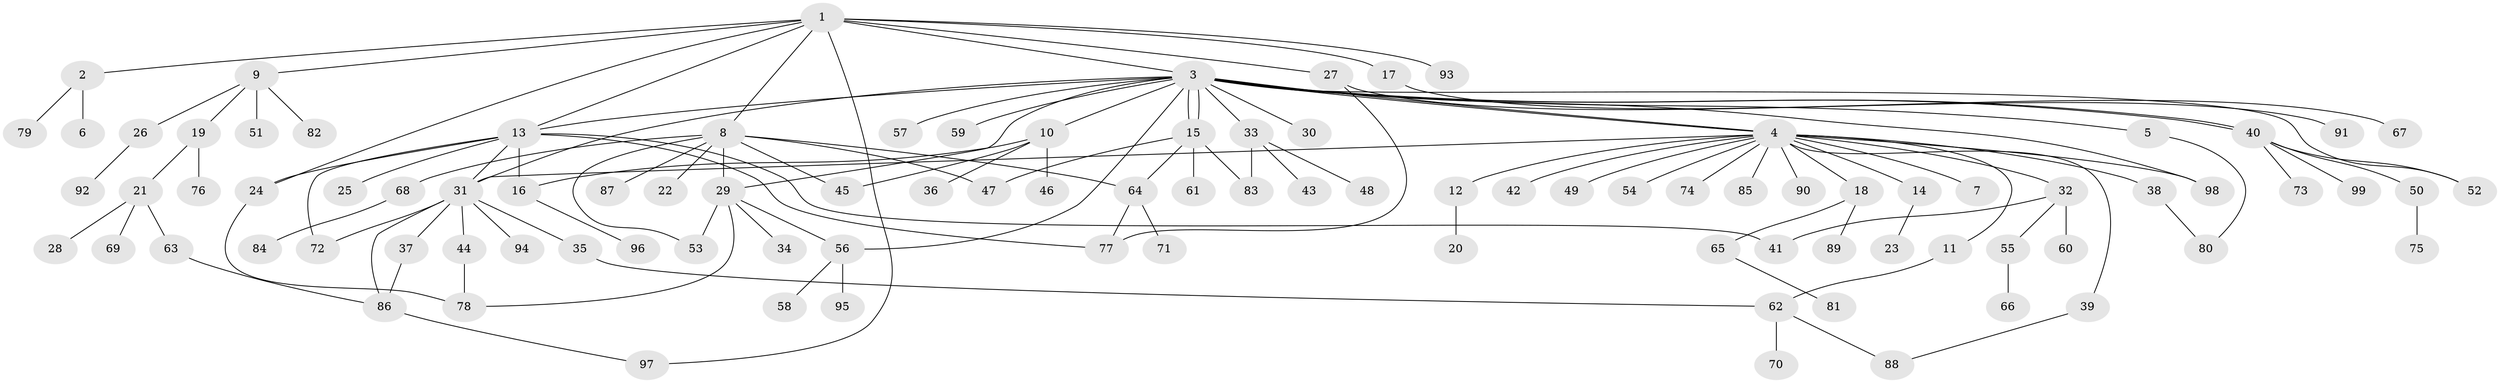 // Generated by graph-tools (version 1.1) at 2025/01/03/09/25 03:01:39]
// undirected, 99 vertices, 127 edges
graph export_dot {
graph [start="1"]
  node [color=gray90,style=filled];
  1;
  2;
  3;
  4;
  5;
  6;
  7;
  8;
  9;
  10;
  11;
  12;
  13;
  14;
  15;
  16;
  17;
  18;
  19;
  20;
  21;
  22;
  23;
  24;
  25;
  26;
  27;
  28;
  29;
  30;
  31;
  32;
  33;
  34;
  35;
  36;
  37;
  38;
  39;
  40;
  41;
  42;
  43;
  44;
  45;
  46;
  47;
  48;
  49;
  50;
  51;
  52;
  53;
  54;
  55;
  56;
  57;
  58;
  59;
  60;
  61;
  62;
  63;
  64;
  65;
  66;
  67;
  68;
  69;
  70;
  71;
  72;
  73;
  74;
  75;
  76;
  77;
  78;
  79;
  80;
  81;
  82;
  83;
  84;
  85;
  86;
  87;
  88;
  89;
  90;
  91;
  92;
  93;
  94;
  95;
  96;
  97;
  98;
  99;
  1 -- 2;
  1 -- 3;
  1 -- 8;
  1 -- 9;
  1 -- 13;
  1 -- 17;
  1 -- 24;
  1 -- 27;
  1 -- 93;
  1 -- 97;
  2 -- 6;
  2 -- 79;
  3 -- 4;
  3 -- 4;
  3 -- 5;
  3 -- 10;
  3 -- 13;
  3 -- 15;
  3 -- 15;
  3 -- 29;
  3 -- 30;
  3 -- 31;
  3 -- 33;
  3 -- 40;
  3 -- 40;
  3 -- 52;
  3 -- 56;
  3 -- 57;
  3 -- 59;
  3 -- 98;
  4 -- 7;
  4 -- 11;
  4 -- 12;
  4 -- 14;
  4 -- 18;
  4 -- 31;
  4 -- 32;
  4 -- 38;
  4 -- 39;
  4 -- 42;
  4 -- 49;
  4 -- 54;
  4 -- 74;
  4 -- 85;
  4 -- 90;
  4 -- 98;
  5 -- 80;
  8 -- 22;
  8 -- 29;
  8 -- 45;
  8 -- 47;
  8 -- 53;
  8 -- 64;
  8 -- 68;
  8 -- 87;
  9 -- 19;
  9 -- 26;
  9 -- 51;
  9 -- 82;
  10 -- 16;
  10 -- 36;
  10 -- 45;
  10 -- 46;
  11 -- 62;
  12 -- 20;
  13 -- 16;
  13 -- 24;
  13 -- 25;
  13 -- 31;
  13 -- 41;
  13 -- 72;
  13 -- 77;
  14 -- 23;
  15 -- 47;
  15 -- 61;
  15 -- 64;
  15 -- 83;
  16 -- 96;
  17 -- 67;
  18 -- 65;
  18 -- 89;
  19 -- 21;
  19 -- 76;
  21 -- 28;
  21 -- 63;
  21 -- 69;
  24 -- 78;
  26 -- 92;
  27 -- 77;
  27 -- 91;
  29 -- 34;
  29 -- 53;
  29 -- 56;
  29 -- 78;
  31 -- 35;
  31 -- 37;
  31 -- 44;
  31 -- 72;
  31 -- 86;
  31 -- 94;
  32 -- 41;
  32 -- 55;
  32 -- 60;
  33 -- 43;
  33 -- 48;
  33 -- 83;
  35 -- 62;
  37 -- 86;
  38 -- 80;
  39 -- 88;
  40 -- 50;
  40 -- 52;
  40 -- 73;
  40 -- 99;
  44 -- 78;
  50 -- 75;
  55 -- 66;
  56 -- 58;
  56 -- 95;
  62 -- 70;
  62 -- 88;
  63 -- 86;
  64 -- 71;
  64 -- 77;
  65 -- 81;
  68 -- 84;
  86 -- 97;
}
